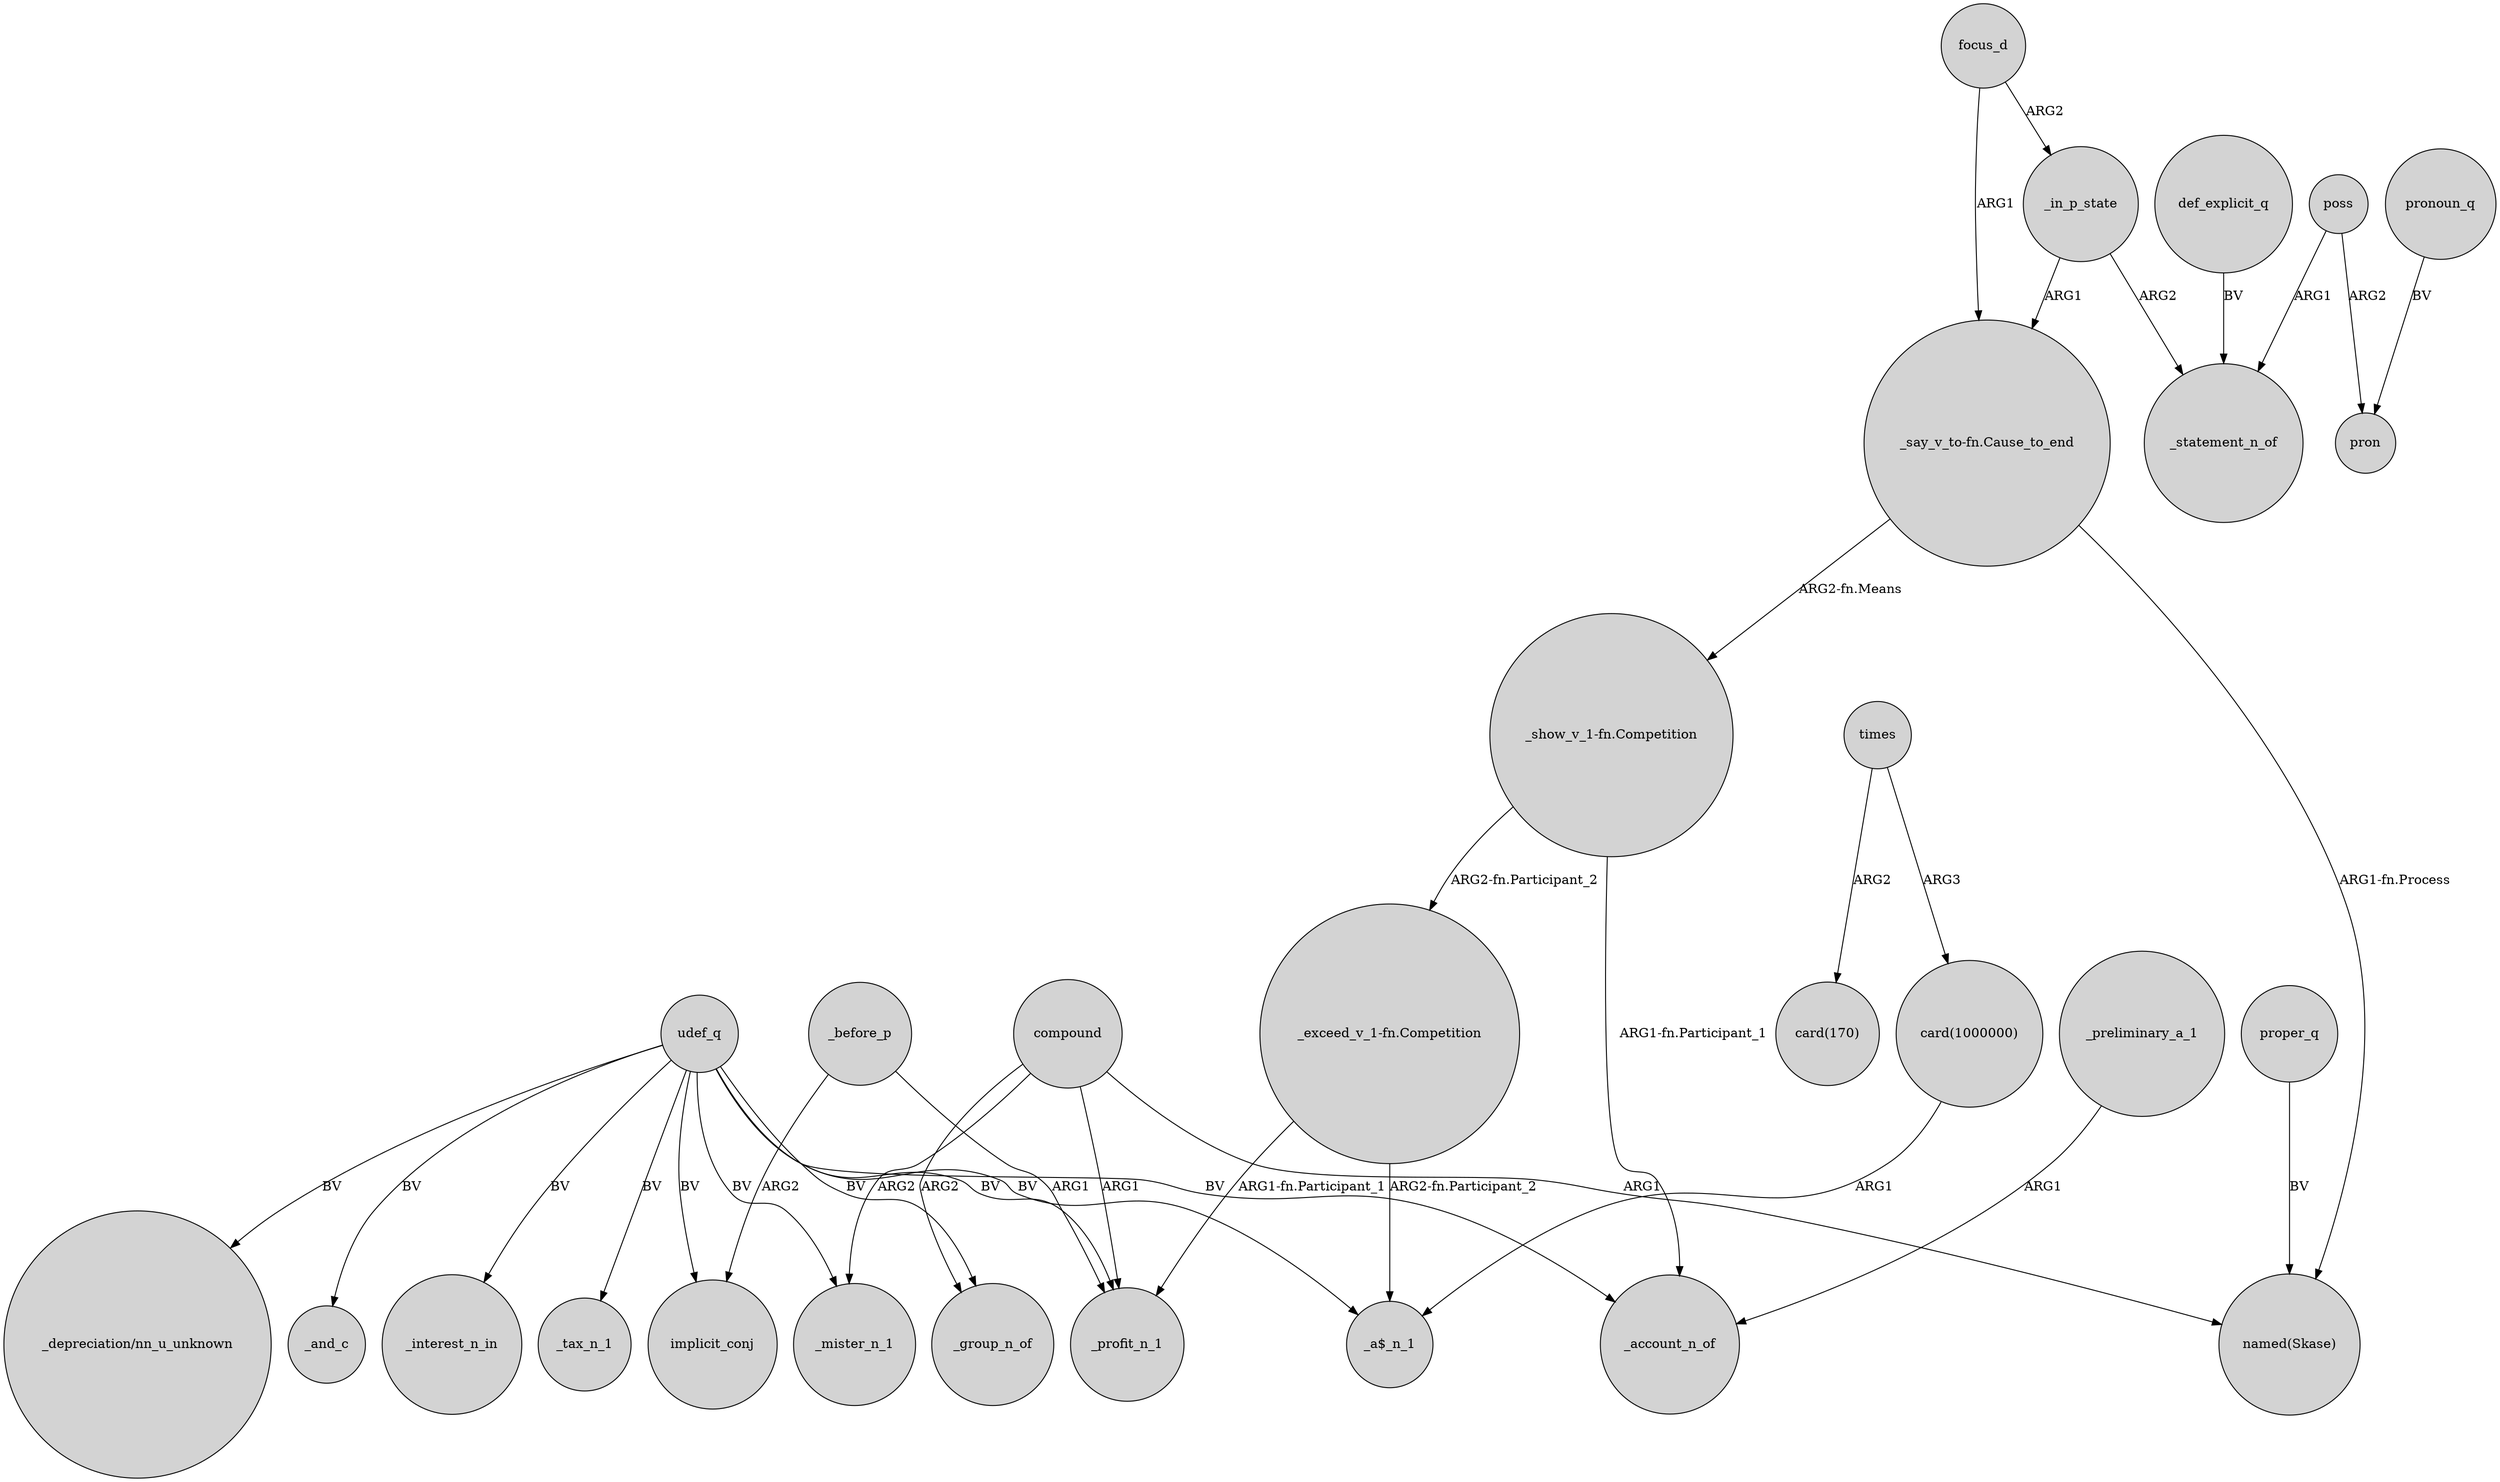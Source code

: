 digraph {
	node [shape=circle style=filled]
	compound -> _mister_n_1 [label=ARG2]
	focus_d -> _in_p_state [label=ARG2]
	"_say_v_to-fn.Cause_to_end" -> "named(Skase)" [label="ARG1-fn.Process"]
	udef_q -> _group_n_of [label=BV]
	"_say_v_to-fn.Cause_to_end" -> "_show_v_1-fn.Competition" [label="ARG2-fn.Means"]
	proper_q -> "named(Skase)" [label=BV]
	udef_q -> "_depreciation/nn_u_unknown" [label=BV]
	focus_d -> "_say_v_to-fn.Cause_to_end" [label=ARG1]
	udef_q -> _tax_n_1 [label=BV]
	times -> "card(1000000)" [label=ARG3]
	udef_q -> _profit_n_1 [label=BV]
	udef_q -> _account_n_of [label=BV]
	"_exceed_v_1-fn.Competition" -> "_a$_n_1" [label="ARG2-fn.Participant_2"]
	udef_q -> _and_c [label=BV]
	udef_q -> _mister_n_1 [label=BV]
	_in_p_state -> "_say_v_to-fn.Cause_to_end" [label=ARG1]
	pronoun_q -> pron [label=BV]
	_before_p -> implicit_conj [label=ARG2]
	poss -> pron [label=ARG2]
	"card(1000000)" -> "_a$_n_1" [label=ARG1]
	compound -> _group_n_of [label=ARG2]
	compound -> _profit_n_1 [label=ARG1]
	poss -> _statement_n_of [label=ARG1]
	_before_p -> _profit_n_1 [label=ARG1]
	_preliminary_a_1 -> _account_n_of [label=ARG1]
	compound -> "named(Skase)" [label=ARG1]
	udef_q -> _interest_n_in [label=BV]
	times -> "card(170)" [label=ARG2]
	"_exceed_v_1-fn.Competition" -> _profit_n_1 [label="ARG1-fn.Participant_1"]
	def_explicit_q -> _statement_n_of [label=BV]
	"_show_v_1-fn.Competition" -> _account_n_of [label="ARG1-fn.Participant_1"]
	_in_p_state -> _statement_n_of [label=ARG2]
	"_show_v_1-fn.Competition" -> "_exceed_v_1-fn.Competition" [label="ARG2-fn.Participant_2"]
	udef_q -> implicit_conj [label=BV]
	udef_q -> "_a$_n_1" [label=BV]
}
